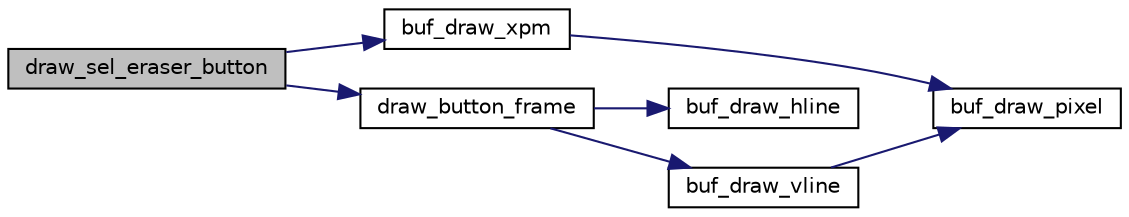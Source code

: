 digraph "draw_sel_eraser_button"
{
 // LATEX_PDF_SIZE
  edge [fontname="Helvetica",fontsize="10",labelfontname="Helvetica",labelfontsize="10"];
  node [fontname="Helvetica",fontsize="10",shape=record];
  rankdir="LR";
  Node1 [label="draw_sel_eraser_button",height=0.2,width=0.4,color="black", fillcolor="grey75", style="filled", fontcolor="black",tooltip="Draws the button that allows the user to use an eraser on the canvas to a pixel buffer."];
  Node1 -> Node2 [color="midnightblue",fontsize="10",style="solid"];
  Node2 [label="buf_draw_xpm",height=0.2,width=0.4,color="black", fillcolor="white", style="filled",URL="$group__graphics.html#ga34c7bdd63f72bd3f735f7bec8738ddd6",tooltip="Draws a XPM to the given pixel buffer."];
  Node2 -> Node3 [color="midnightblue",fontsize="10",style="solid"];
  Node3 [label="buf_draw_pixel",height=0.2,width=0.4,color="black", fillcolor="white", style="filled",URL="$group__graphics.html#ga49604fff88a75a0bdf9d860b6bfd45a8",tooltip="Draws a pixel on a pixel_buffer."];
  Node1 -> Node4 [color="midnightblue",fontsize="10",style="solid"];
  Node4 [label="draw_button_frame",height=0.2,width=0.4,color="black", fillcolor="white", style="filled",URL="$group__draw__buttons.html#gaa6af89646cd7d59141040cb6d1b907f9",tooltip="Draws a button frame on a pixel buffer."];
  Node4 -> Node5 [color="midnightblue",fontsize="10",style="solid"];
  Node5 [label="buf_draw_hline",height=0.2,width=0.4,color="black", fillcolor="white", style="filled",URL="$group__graphics.html#ga46c7629f4db6494a40730b69b99d482f",tooltip="Draws an horizontal line on a pixel buffer."];
  Node4 -> Node6 [color="midnightblue",fontsize="10",style="solid"];
  Node6 [label="buf_draw_vline",height=0.2,width=0.4,color="black", fillcolor="white", style="filled",URL="$group__graphics.html#ga217f0eee3bf0366f3ceda240ca6a9e7f",tooltip="Draws a vertical line on a pixel buffer."];
  Node6 -> Node3 [color="midnightblue",fontsize="10",style="solid"];
}
